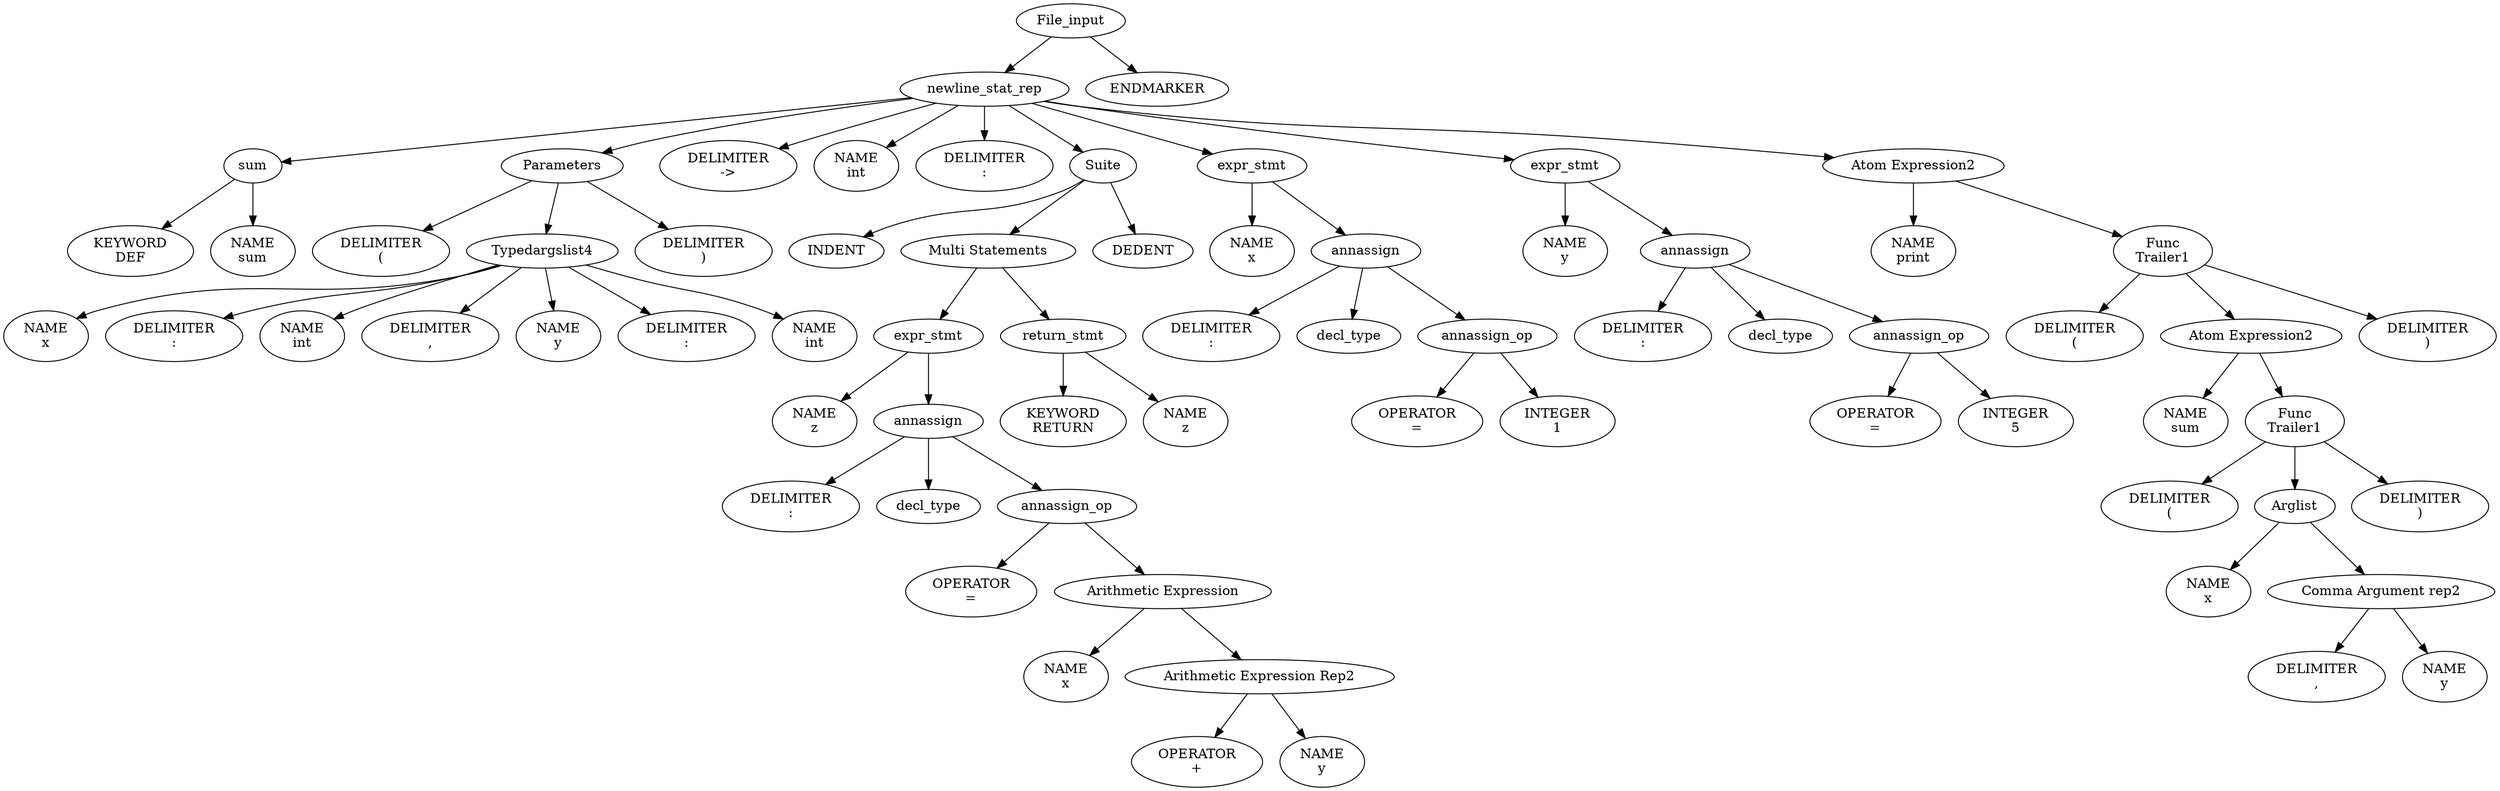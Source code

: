 digraph parse_tree {
"0x56138618beb0" [label="File_input"];
"0x56138618beb0" -> "0x5613861aca10";
"0x5613861aca10" [label="newline_stat_rep"];
"0x5613861aca10" -> "0x5613861a1690";
"0x5613861a1690" [label="sum"];
"0x5613861a1690" -> "0x5613861a1370";
"0x5613861a1370" [label="KEYWORD
DEF"];
"0x5613861a1690" -> "0x5613861a1500";
"0x5613861a1500" [label="NAME
sum"];
"0x5613861aca10" -> "0x5613861a3580";
"0x5613861a3580" [label="Parameters"];
"0x5613861a3580" -> "0x5613861a1b40";
"0x5613861a1b40" [label="DELIMITER
("];
"0x5613861a3580" -> "0x5613861a30f0";
"0x5613861a30f0" [label="Typedargslist4"];
"0x5613861a30f0" -> "0x5613861a1cd0";
"0x5613861a1cd0" [label="NAME
x"];
"0x5613861a30f0" -> "0x5613861a1e60";
"0x5613861a1e60" [label="DELIMITER
:"];
"0x5613861a30f0" -> "0x5613861a2310";
"0x5613861a2310" [label="NAME
int"];
"0x5613861a30f0" -> "0x5613861a2180";
"0x5613861a2180" [label="DELIMITER
,"];
"0x5613861a30f0" -> "0x5613861a24a0";
"0x5613861a24a0" [label="NAME
y"];
"0x5613861a30f0" -> "0x5613861a2630";
"0x5613861a2630" [label="DELIMITER
:"];
"0x5613861a30f0" -> "0x5613861a2ae0";
"0x5613861a2ae0" [label="NAME
int"];
"0x5613861a3580" -> "0x5613861a2950";
"0x5613861a2950" [label="DELIMITER
)"];
"0x5613861aca10" -> "0x5613861a3730";
"0x5613861a3730" [label="DELIMITER
->"];
"0x5613861aca10" -> "0x5613861a41a0";
"0x5613861a41a0" [label="NAME
int"];
"0x5613861aca10" -> "0x5613861a4330";
"0x5613861a4330" [label="DELIMITER
:"];
"0x5613861aca10" -> "0x5613861a72e0";
"0x5613861a72e0" [label="Suite"];
"0x5613861a72e0" -> "0x5613861a4700";
"0x5613861a4700" [label="INDENT"];
"0x5613861a72e0" -> "0x5613861a3f00";
"0x5613861a3f00" [label="Multi Statements"];
"0x5613861a3f00" -> "0x5613861a5e10";
"0x5613861a5e10" [label="expr_stmt"];
"0x5613861a5e10" -> "0x5613861a4890";
"0x5613861a4890" [label="NAME
z"];
"0x5613861a5e10" -> "0x5613861a5c30";
"0x5613861a5c30" [label="annassign"];
"0x5613861a5c30" -> "0x5613861a4a20";
"0x5613861a4a20" [label="DELIMITER
:"];
"0x5613861a5c30" -> "0x5613861a4ed0";
"0x5613861a4ed0" [label="decl_type"];
"0x5613861a5c30" -> "0x5613861a5a80";
"0x5613861a5a80" [label="annassign_op"];
"0x5613861a5a80" -> "0x5613861a4d40";
"0x5613861a4d40" [label="OPERATOR
="];
"0x5613861a5a80" -> "0x5613861a58d0";
"0x5613861a58d0" [label="Arithmetic Expression"];
"0x5613861a58d0" -> "0x5613861a5060";
"0x5613861a5060" [label="NAME
x"];
"0x5613861a58d0" -> "0x5613861a56d0";
"0x5613861a56d0" [label="Arithmetic Expression Rep2"];
"0x5613861a56d0" -> "0x5613861a51f0";
"0x5613861a51f0" [label="OPERATOR
+"];
"0x5613861a56d0" -> "0x5613861a5380";
"0x5613861a5380" [label="NAME
y"];
"0x5613861a3f00" -> "0x5613861a3d50";
"0x5613861a3d50" [label="return_stmt"];
"0x5613861a3d50" -> "0x5613861a6240";
"0x5613861a6240" [label="KEYWORD
RETURN"];
"0x5613861a3d50" -> "0x5613861a63d0";
"0x5613861a63d0" [label="NAME
z"];
"0x5613861a72e0" -> "0x5613861a7150";
"0x5613861a7150" [label="DEDENT"];
"0x5613861aca10" -> "0x5613861a8700";
"0x5613861a8700" [label="expr_stmt"];
"0x5613861a8700" -> "0x5613861a7650";
"0x5613861a7650" [label="NAME
x"];
"0x5613861a8700" -> "0x5613861a82d0";
"0x5613861a82d0" [label="annassign"];
"0x5613861a82d0" -> "0x5613861a77e0";
"0x5613861a77e0" [label="DELIMITER
:"];
"0x5613861a82d0" -> "0x5613861a7c90";
"0x5613861a7c90" [label="decl_type"];
"0x5613861a82d0" -> "0x5613861a8140";
"0x5613861a8140" [label="annassign_op"];
"0x5613861a8140" -> "0x5613861a7b00";
"0x5613861a7b00" [label="OPERATOR
="];
"0x5613861a8140" -> "0x5613861a7e20";
"0x5613861a7e20" [label="INTEGER
1"];
"0x5613861aca10" -> "0x5613861a9be0";
"0x5613861a9be0" [label="expr_stmt"];
"0x5613861a9be0" -> "0x5613861a8b10";
"0x5613861a8b10" [label="NAME
y"];
"0x5613861a9be0" -> "0x5613861a9790";
"0x5613861a9790" [label="annassign"];
"0x5613861a9790" -> "0x5613861a8ca0";
"0x5613861a8ca0" [label="DELIMITER
:"];
"0x5613861a9790" -> "0x5613861a9150";
"0x5613861a9150" [label="decl_type"];
"0x5613861a9790" -> "0x5613861a9600";
"0x5613861a9600" [label="annassign_op"];
"0x5613861a9600" -> "0x5613861a8fc0";
"0x5613861a8fc0" [label="OPERATOR
="];
"0x5613861a9600" -> "0x5613861a92e0";
"0x5613861a92e0" [label="INTEGER
5"];
"0x5613861aca10" -> "0x5613861ac880";
"0x5613861ac880" [label="Atom Expression2"];
"0x5613861ac880" -> "0x5613861a9ff0";
"0x5613861a9ff0" [label="NAME
print"];
"0x5613861ac880" -> "0x5613861ac310";
"0x5613861ac310" [label="Func
Trailer1"];
"0x5613861ac310" -> "0x5613861a68c0";
"0x5613861a68c0" [label="DELIMITER
("];
"0x5613861ac310" -> "0x5613861abc60";
"0x5613861abc60" [label="Atom Expression2"];
"0x5613861abc60" -> "0x5613861a6a50";
"0x5613861a6a50" [label="NAME
sum"];
"0x5613861abc60" -> "0x5613861ab8f0";
"0x5613861ab8f0" [label="Func
Trailer1"];
"0x5613861ab8f0" -> "0x5613861a6be0";
"0x5613861a6be0" [label="DELIMITER
("];
"0x5613861ab8f0" -> "0x5613861ab740";
"0x5613861ab740" [label="Arglist"];
"0x5613861ab740" -> "0x5613861a6d70";
"0x5613861a6d70" [label="NAME
x"];
"0x5613861ab740" -> "0x5613861ab5b0";
"0x5613861ab5b0" [label="Comma Argument rep2"];
"0x5613861ab5b0" -> "0x5613861a6f00";
"0x5613861a6f00" [label="DELIMITER
,"];
"0x5613861ab5b0" -> "0x5613861ab290";
"0x5613861ab290" [label="NAME
y"];
"0x5613861ab8f0" -> "0x5613861ab420";
"0x5613861ab420" [label="DELIMITER
)"];
"0x5613861ac310" -> "0x5613861abad0";
"0x5613861abad0" [label="DELIMITER
)"];
"0x56138618beb0" -> "0x5613861acc70";
"0x5613861acc70" [label="ENDMARKER"];
}
